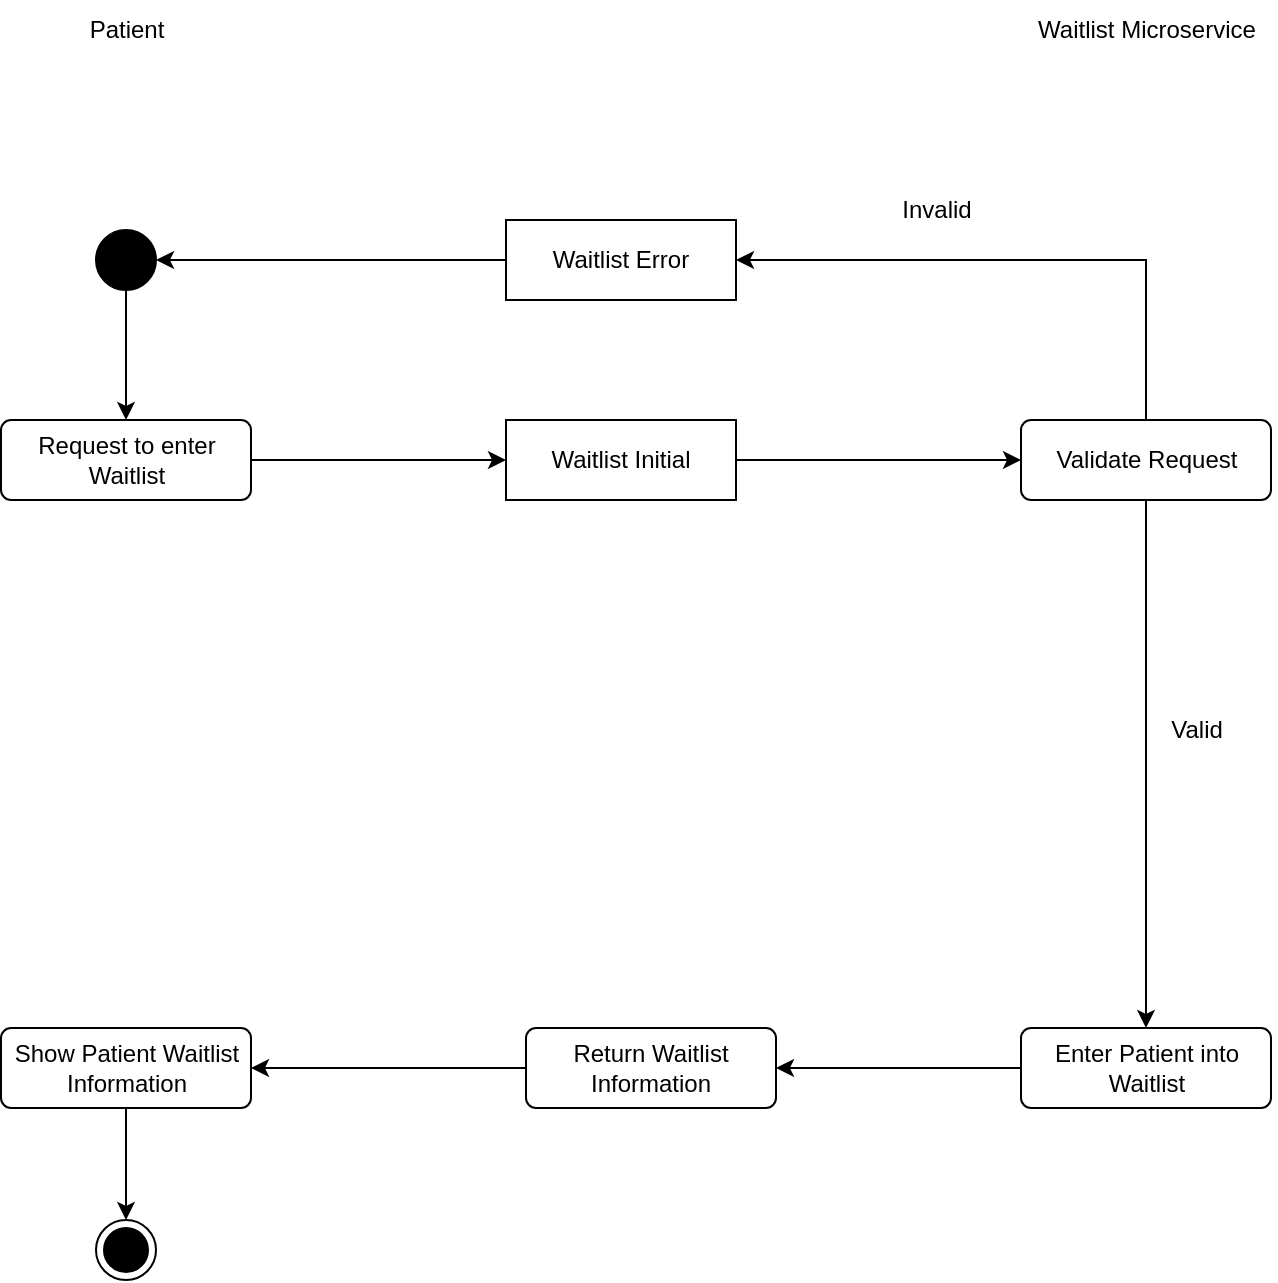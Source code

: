 <mxfile version="22.1.0" type="github">
  <diagram name="Page-1" id="d0MqdTB8OFBjraHE8UEQ">
    <mxGraphModel dx="1420" dy="804" grid="1" gridSize="10" guides="1" tooltips="1" connect="1" arrows="1" fold="1" page="1" pageScale="1" pageWidth="850" pageHeight="1100" math="0" shadow="0">
      <root>
        <mxCell id="0" />
        <mxCell id="1" parent="0" />
        <mxCell id="VSyHGk2Ttr6BNscXIasV-21" value="Patient&lt;br&gt;" style="text;html=1;align=center;verticalAlign=middle;resizable=0;points=[];autosize=1;strokeColor=none;fillColor=none;" parent="1" vertex="1">
          <mxGeometry x="110" y="40" width="60" height="30" as="geometry" />
        </mxCell>
        <mxCell id="VSyHGk2Ttr6BNscXIasV-22" value="Waitlist Microservice" style="text;html=1;align=center;verticalAlign=middle;resizable=0;points=[];autosize=1;strokeColor=none;fillColor=none;" parent="1" vertex="1">
          <mxGeometry x="585" y="40" width="130" height="30" as="geometry" />
        </mxCell>
        <mxCell id="VSyHGk2Ttr6BNscXIasV-23" style="edgeStyle=orthogonalEdgeStyle;rounded=0;orthogonalLoop=1;jettySize=auto;html=1;entryX=0.5;entryY=0;entryDx=0;entryDy=0;" parent="1" source="VSyHGk2Ttr6BNscXIasV-24" target="VSyHGk2Ttr6BNscXIasV-26" edge="1">
          <mxGeometry relative="1" as="geometry" />
        </mxCell>
        <mxCell id="VSyHGk2Ttr6BNscXIasV-24" value="" style="ellipse;fillColor=strokeColor;html=1;" parent="1" vertex="1">
          <mxGeometry x="125" y="155" width="30" height="30" as="geometry" />
        </mxCell>
        <mxCell id="VSyHGk2Ttr6BNscXIasV-25" style="edgeStyle=orthogonalEdgeStyle;rounded=0;orthogonalLoop=1;jettySize=auto;html=1;entryX=0;entryY=0.5;entryDx=0;entryDy=0;" parent="1" source="VSyHGk2Ttr6BNscXIasV-36" target="VSyHGk2Ttr6BNscXIasV-29" edge="1">
          <mxGeometry relative="1" as="geometry" />
        </mxCell>
        <mxCell id="VSyHGk2Ttr6BNscXIasV-26" value="Request to enter Waitlist" style="html=1;align=center;verticalAlign=middle;rounded=1;absoluteArcSize=1;arcSize=10;dashed=0;whiteSpace=wrap;" parent="1" vertex="1">
          <mxGeometry x="77.5" y="250" width="125" height="40" as="geometry" />
        </mxCell>
        <mxCell id="VSyHGk2Ttr6BNscXIasV-27" style="edgeStyle=orthogonalEdgeStyle;rounded=0;orthogonalLoop=1;jettySize=auto;html=1;entryX=0.5;entryY=0;entryDx=0;entryDy=0;" parent="1" source="VSyHGk2Ttr6BNscXIasV-29" target="VSyHGk2Ttr6BNscXIasV-31" edge="1">
          <mxGeometry relative="1" as="geometry" />
        </mxCell>
        <mxCell id="VSyHGk2Ttr6BNscXIasV-28" style="edgeStyle=orthogonalEdgeStyle;rounded=0;orthogonalLoop=1;jettySize=auto;html=1;exitX=0.5;exitY=0;exitDx=0;exitDy=0;entryX=1;entryY=0.5;entryDx=0;entryDy=0;" parent="1" source="VSyHGk2Ttr6BNscXIasV-29" target="VSyHGk2Ttr6BNscXIasV-38" edge="1">
          <mxGeometry relative="1" as="geometry" />
        </mxCell>
        <mxCell id="VSyHGk2Ttr6BNscXIasV-29" value="Validate Request" style="html=1;align=center;verticalAlign=middle;rounded=1;absoluteArcSize=1;arcSize=10;dashed=0;whiteSpace=wrap;" parent="1" vertex="1">
          <mxGeometry x="587.5" y="250" width="125" height="40" as="geometry" />
        </mxCell>
        <mxCell id="VSyHGk2Ttr6BNscXIasV-30" style="edgeStyle=orthogonalEdgeStyle;rounded=0;orthogonalLoop=1;jettySize=auto;html=1;entryX=1;entryY=0.5;entryDx=0;entryDy=0;" parent="1" source="VSyHGk2Ttr6BNscXIasV-31" target="QZUw2YqE0ZQt3q1ZkBhh-1" edge="1">
          <mxGeometry relative="1" as="geometry" />
        </mxCell>
        <mxCell id="VSyHGk2Ttr6BNscXIasV-31" value="Enter Patient into Waitlist" style="html=1;align=center;verticalAlign=middle;rounded=1;absoluteArcSize=1;arcSize=10;dashed=0;whiteSpace=wrap;" parent="1" vertex="1">
          <mxGeometry x="587.5" y="554" width="125" height="40" as="geometry" />
        </mxCell>
        <mxCell id="VSyHGk2Ttr6BNscXIasV-32" value="Valid" style="text;html=1;align=center;verticalAlign=middle;resizable=0;points=[];autosize=1;strokeColor=none;fillColor=none;" parent="1" vertex="1">
          <mxGeometry x="650" y="390" width="50" height="30" as="geometry" />
        </mxCell>
        <mxCell id="VSyHGk2Ttr6BNscXIasV-33" style="edgeStyle=orthogonalEdgeStyle;rounded=0;orthogonalLoop=1;jettySize=auto;html=1;entryX=0.5;entryY=0;entryDx=0;entryDy=0;" parent="1" source="VSyHGk2Ttr6BNscXIasV-34" target="VSyHGk2Ttr6BNscXIasV-40" edge="1">
          <mxGeometry relative="1" as="geometry" />
        </mxCell>
        <mxCell id="VSyHGk2Ttr6BNscXIasV-34" value="Show Patient Waitlist Information" style="html=1;align=center;verticalAlign=middle;rounded=1;absoluteArcSize=1;arcSize=10;dashed=0;whiteSpace=wrap;" parent="1" vertex="1">
          <mxGeometry x="77.5" y="554" width="125" height="40" as="geometry" />
        </mxCell>
        <mxCell id="VSyHGk2Ttr6BNscXIasV-35" value="" style="edgeStyle=orthogonalEdgeStyle;rounded=0;orthogonalLoop=1;jettySize=auto;html=1;entryX=0;entryY=0.5;entryDx=0;entryDy=0;" parent="1" source="VSyHGk2Ttr6BNscXIasV-26" target="VSyHGk2Ttr6BNscXIasV-36" edge="1">
          <mxGeometry relative="1" as="geometry">
            <mxPoint x="203" y="270" as="sourcePoint" />
            <mxPoint x="588" y="470" as="targetPoint" />
          </mxGeometry>
        </mxCell>
        <mxCell id="VSyHGk2Ttr6BNscXIasV-36" value="Waitlist Initial" style="html=1;align=center;verticalAlign=middle;rounded=0;absoluteArcSize=1;arcSize=10;dashed=0;whiteSpace=wrap;" parent="1" vertex="1">
          <mxGeometry x="330" y="250" width="115" height="40" as="geometry" />
        </mxCell>
        <mxCell id="VSyHGk2Ttr6BNscXIasV-37" style="edgeStyle=orthogonalEdgeStyle;rounded=0;orthogonalLoop=1;jettySize=auto;html=1;entryX=1;entryY=0.5;entryDx=0;entryDy=0;" parent="1" source="VSyHGk2Ttr6BNscXIasV-38" target="VSyHGk2Ttr6BNscXIasV-24" edge="1">
          <mxGeometry relative="1" as="geometry" />
        </mxCell>
        <mxCell id="VSyHGk2Ttr6BNscXIasV-38" value="Waitlist Error" style="html=1;align=center;verticalAlign=middle;rounded=0;absoluteArcSize=1;arcSize=10;dashed=0;whiteSpace=wrap;" parent="1" vertex="1">
          <mxGeometry x="330" y="150" width="115" height="40" as="geometry" />
        </mxCell>
        <mxCell id="VSyHGk2Ttr6BNscXIasV-39" value="Invalid" style="text;html=1;align=center;verticalAlign=middle;resizable=0;points=[];autosize=1;strokeColor=none;fillColor=none;" parent="1" vertex="1">
          <mxGeometry x="515" y="130" width="60" height="30" as="geometry" />
        </mxCell>
        <mxCell id="VSyHGk2Ttr6BNscXIasV-40" value="" style="ellipse;html=1;shape=endState;fillColor=strokeColor;" parent="1" vertex="1">
          <mxGeometry x="125" y="650" width="30" height="30" as="geometry" />
        </mxCell>
        <mxCell id="QZUw2YqE0ZQt3q1ZkBhh-2" style="edgeStyle=orthogonalEdgeStyle;rounded=0;orthogonalLoop=1;jettySize=auto;html=1;" edge="1" parent="1" source="QZUw2YqE0ZQt3q1ZkBhh-1" target="VSyHGk2Ttr6BNscXIasV-34">
          <mxGeometry relative="1" as="geometry" />
        </mxCell>
        <mxCell id="QZUw2YqE0ZQt3q1ZkBhh-1" value="Return Waitlist Information" style="html=1;align=center;verticalAlign=middle;rounded=1;absoluteArcSize=1;arcSize=10;dashed=0;whiteSpace=wrap;" vertex="1" parent="1">
          <mxGeometry x="340" y="554" width="125" height="40" as="geometry" />
        </mxCell>
      </root>
    </mxGraphModel>
  </diagram>
</mxfile>
